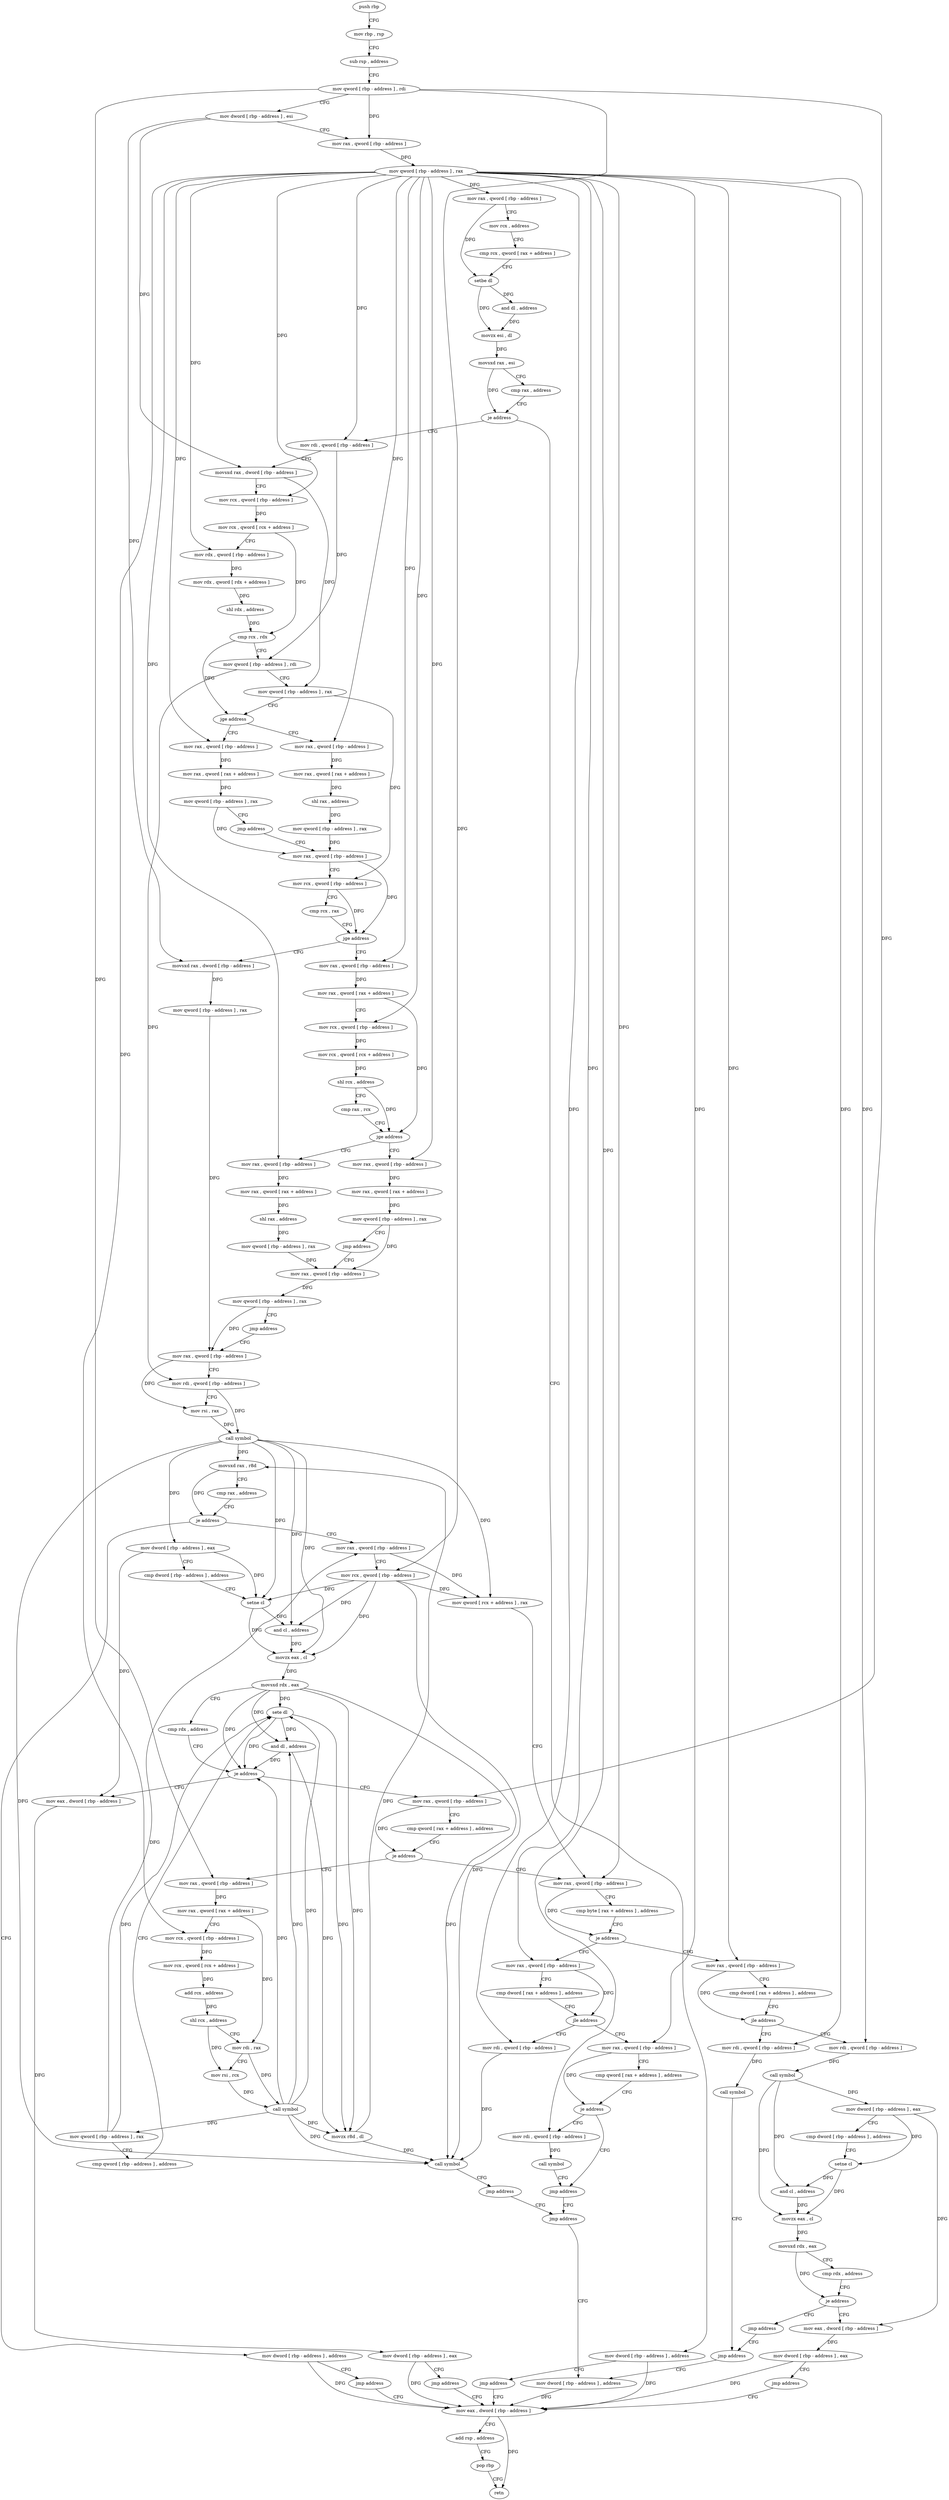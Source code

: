 digraph "func" {
"456688" [label = "push rbp" ]
"456689" [label = "mov rbp , rsp" ]
"456692" [label = "sub rsp , address" ]
"456696" [label = "mov qword [ rbp - address ] , rdi" ]
"456700" [label = "mov dword [ rbp - address ] , esi" ]
"456703" [label = "mov rax , qword [ rbp - address ]" ]
"456707" [label = "mov qword [ rbp - address ] , rax" ]
"456711" [label = "mov rax , qword [ rbp - address ]" ]
"456715" [label = "mov rcx , address" ]
"456725" [label = "cmp rcx , qword [ rax + address ]" ]
"456729" [label = "setbe dl" ]
"456732" [label = "and dl , address" ]
"456735" [label = "movzx esi , dl" ]
"456738" [label = "movsxd rax , esi" ]
"456741" [label = "cmp rax , address" ]
"456745" [label = "je address" ]
"456763" [label = "mov rdi , qword [ rbp - address ]" ]
"456751" [label = "mov dword [ rbp - address ] , address" ]
"456767" [label = "movsxd rax , dword [ rbp - address ]" ]
"456771" [label = "mov rcx , qword [ rbp - address ]" ]
"456775" [label = "mov rcx , qword [ rcx + address ]" ]
"456779" [label = "mov rdx , qword [ rbp - address ]" ]
"456783" [label = "mov rdx , qword [ rdx + address ]" ]
"456787" [label = "shl rdx , address" ]
"456791" [label = "cmp rcx , rdx" ]
"456794" [label = "mov qword [ rbp - address ] , rdi" ]
"456798" [label = "mov qword [ rbp - address ] , rax" ]
"456802" [label = "jge address" ]
"456825" [label = "mov rax , qword [ rbp - address ]" ]
"456808" [label = "mov rax , qword [ rbp - address ]" ]
"456758" [label = "jmp address" ]
"457289" [label = "mov eax , dword [ rbp - address ]" ]
"456829" [label = "mov rax , qword [ rax + address ]" ]
"456833" [label = "shl rax , address" ]
"456837" [label = "mov qword [ rbp - address ] , rax" ]
"456841" [label = "mov rax , qword [ rbp - address ]" ]
"456812" [label = "mov rax , qword [ rax + address ]" ]
"456816" [label = "mov qword [ rbp - address ] , rax" ]
"456820" [label = "jmp address" ]
"457292" [label = "add rsp , address" ]
"457296" [label = "pop rbp" ]
"457297" [label = "retn" ]
"456933" [label = "movsxd rax , dword [ rbp - address ]" ]
"456937" [label = "mov qword [ rbp - address ] , rax" ]
"456941" [label = "mov rax , qword [ rbp - address ]" ]
"456858" [label = "mov rax , qword [ rbp - address ]" ]
"456862" [label = "mov rax , qword [ rax + address ]" ]
"456866" [label = "mov rcx , qword [ rbp - address ]" ]
"456870" [label = "mov rcx , qword [ rcx + address ]" ]
"456874" [label = "shl rcx , address" ]
"456878" [label = "cmp rax , rcx" ]
"456881" [label = "jge address" ]
"456904" [label = "mov rax , qword [ rbp - address ]" ]
"456887" [label = "mov rax , qword [ rbp - address ]" ]
"456845" [label = "mov rcx , qword [ rbp - address ]" ]
"456849" [label = "cmp rcx , rax" ]
"456852" [label = "jge address" ]
"456997" [label = "mov rax , qword [ rbp - address ]" ]
"457001" [label = "cmp qword [ rax + address ] , address" ]
"457009" [label = "je address" ]
"457115" [label = "mov rax , qword [ rbp - address ]" ]
"457015" [label = "mov rax , qword [ rbp - address ]" ]
"456986" [label = "mov eax , dword [ rbp - address ]" ]
"456989" [label = "mov dword [ rbp - address ] , eax" ]
"456992" [label = "jmp address" ]
"456908" [label = "mov rax , qword [ rax + address ]" ]
"456912" [label = "shl rax , address" ]
"456916" [label = "mov qword [ rbp - address ] , rax" ]
"456920" [label = "mov rax , qword [ rbp - address ]" ]
"456891" [label = "mov rax , qword [ rax + address ]" ]
"456895" [label = "mov qword [ rbp - address ] , rax" ]
"456899" [label = "jmp address" ]
"457119" [label = "cmp byte [ rax + address ] , address" ]
"457126" [label = "je address" ]
"457217" [label = "mov rax , qword [ rbp - address ]" ]
"457132" [label = "mov rax , qword [ rbp - address ]" ]
"457019" [label = "mov rax , qword [ rax + address ]" ]
"457026" [label = "mov rcx , qword [ rbp - address ]" ]
"457030" [label = "mov rcx , qword [ rcx + address ]" ]
"457034" [label = "add rcx , address" ]
"457041" [label = "shl rcx , address" ]
"457045" [label = "mov rdi , rax" ]
"457048" [label = "mov rsi , rcx" ]
"457051" [label = "call symbol" ]
"457056" [label = "mov qword [ rbp - address ] , rax" ]
"457060" [label = "cmp qword [ rbp - address ] , address" ]
"457065" [label = "sete dl" ]
"457068" [label = "and dl , address" ]
"457071" [label = "movzx r8d , dl" ]
"457075" [label = "movsxd rax , r8d" ]
"457078" [label = "cmp rax , address" ]
"457082" [label = "je address" ]
"457100" [label = "mov rax , qword [ rbp - address ]" ]
"457088" [label = "mov dword [ rbp - address ] , address" ]
"456945" [label = "mov rdi , qword [ rbp - address ]" ]
"456949" [label = "mov rsi , rax" ]
"456952" [label = "call symbol" ]
"456957" [label = "mov dword [ rbp - address ] , eax" ]
"456960" [label = "cmp dword [ rbp - address ] , address" ]
"456964" [label = "setne cl" ]
"456967" [label = "and cl , address" ]
"456970" [label = "movzx eax , cl" ]
"456973" [label = "movsxd rdx , eax" ]
"456976" [label = "cmp rdx , address" ]
"456980" [label = "je address" ]
"456924" [label = "mov qword [ rbp - address ] , rax" ]
"456928" [label = "jmp address" ]
"457221" [label = "cmp dword [ rax + address ] , address" ]
"457228" [label = "jle address" ]
"457248" [label = "mov rax , qword [ rbp - address ]" ]
"457234" [label = "mov rdi , qword [ rbp - address ]" ]
"457136" [label = "cmp dword [ rax + address ] , address" ]
"457143" [label = "jle address" ]
"457203" [label = "mov rdi , qword [ rbp - address ]" ]
"457149" [label = "mov rdi , qword [ rbp - address ]" ]
"457104" [label = "mov rcx , qword [ rbp - address ]" ]
"457108" [label = "mov qword [ rcx + address ] , rax" ]
"457095" [label = "jmp address" ]
"457252" [label = "cmp qword [ rax + address ] , address" ]
"457257" [label = "je address" ]
"457272" [label = "jmp address" ]
"457263" [label = "mov rdi , qword [ rbp - address ]" ]
"457238" [label = "call symbol" ]
"457243" [label = "jmp address" ]
"457277" [label = "jmp address" ]
"457207" [label = "call symbol" ]
"457212" [label = "jmp address" ]
"457153" [label = "call symbol" ]
"457158" [label = "mov dword [ rbp - address ] , eax" ]
"457161" [label = "cmp dword [ rbp - address ] , address" ]
"457165" [label = "setne cl" ]
"457168" [label = "and cl , address" ]
"457171" [label = "movzx eax , cl" ]
"457174" [label = "movsxd rdx , eax" ]
"457177" [label = "cmp rdx , address" ]
"457181" [label = "je address" ]
"457198" [label = "jmp address" ]
"457187" [label = "mov eax , dword [ rbp - address ]" ]
"457267" [label = "call symbol" ]
"457282" [label = "mov dword [ rbp - address ] , address" ]
"457190" [label = "mov dword [ rbp - address ] , eax" ]
"457193" [label = "jmp address" ]
"456688" -> "456689" [ label = "CFG" ]
"456689" -> "456692" [ label = "CFG" ]
"456692" -> "456696" [ label = "CFG" ]
"456696" -> "456700" [ label = "CFG" ]
"456696" -> "456703" [ label = "DFG" ]
"456696" -> "456997" [ label = "DFG" ]
"456696" -> "457015" [ label = "DFG" ]
"456696" -> "457104" [ label = "DFG" ]
"456700" -> "456703" [ label = "CFG" ]
"456700" -> "456767" [ label = "DFG" ]
"456700" -> "456933" [ label = "DFG" ]
"456703" -> "456707" [ label = "DFG" ]
"456707" -> "456711" [ label = "DFG" ]
"456707" -> "456763" [ label = "DFG" ]
"456707" -> "456771" [ label = "DFG" ]
"456707" -> "456779" [ label = "DFG" ]
"456707" -> "456825" [ label = "DFG" ]
"456707" -> "456808" [ label = "DFG" ]
"456707" -> "456858" [ label = "DFG" ]
"456707" -> "456866" [ label = "DFG" ]
"456707" -> "456904" [ label = "DFG" ]
"456707" -> "456887" [ label = "DFG" ]
"456707" -> "457115" [ label = "DFG" ]
"456707" -> "457026" [ label = "DFG" ]
"456707" -> "457217" [ label = "DFG" ]
"456707" -> "457132" [ label = "DFG" ]
"456707" -> "457248" [ label = "DFG" ]
"456707" -> "457234" [ label = "DFG" ]
"456707" -> "457203" [ label = "DFG" ]
"456707" -> "457149" [ label = "DFG" ]
"456707" -> "457263" [ label = "DFG" ]
"456711" -> "456715" [ label = "CFG" ]
"456711" -> "456729" [ label = "DFG" ]
"456715" -> "456725" [ label = "CFG" ]
"456725" -> "456729" [ label = "CFG" ]
"456729" -> "456732" [ label = "DFG" ]
"456729" -> "456735" [ label = "DFG" ]
"456732" -> "456735" [ label = "DFG" ]
"456735" -> "456738" [ label = "DFG" ]
"456738" -> "456741" [ label = "CFG" ]
"456738" -> "456745" [ label = "DFG" ]
"456741" -> "456745" [ label = "CFG" ]
"456745" -> "456763" [ label = "CFG" ]
"456745" -> "456751" [ label = "CFG" ]
"456763" -> "456767" [ label = "CFG" ]
"456763" -> "456794" [ label = "DFG" ]
"456751" -> "456758" [ label = "CFG" ]
"456751" -> "457289" [ label = "DFG" ]
"456767" -> "456771" [ label = "CFG" ]
"456767" -> "456798" [ label = "DFG" ]
"456771" -> "456775" [ label = "DFG" ]
"456775" -> "456779" [ label = "CFG" ]
"456775" -> "456791" [ label = "DFG" ]
"456779" -> "456783" [ label = "DFG" ]
"456783" -> "456787" [ label = "DFG" ]
"456787" -> "456791" [ label = "DFG" ]
"456791" -> "456794" [ label = "CFG" ]
"456791" -> "456802" [ label = "DFG" ]
"456794" -> "456798" [ label = "CFG" ]
"456794" -> "456945" [ label = "DFG" ]
"456798" -> "456802" [ label = "CFG" ]
"456798" -> "456845" [ label = "DFG" ]
"456802" -> "456825" [ label = "CFG" ]
"456802" -> "456808" [ label = "CFG" ]
"456825" -> "456829" [ label = "DFG" ]
"456808" -> "456812" [ label = "DFG" ]
"456758" -> "457289" [ label = "CFG" ]
"457289" -> "457292" [ label = "CFG" ]
"457289" -> "457297" [ label = "DFG" ]
"456829" -> "456833" [ label = "DFG" ]
"456833" -> "456837" [ label = "DFG" ]
"456837" -> "456841" [ label = "DFG" ]
"456841" -> "456845" [ label = "CFG" ]
"456841" -> "456852" [ label = "DFG" ]
"456812" -> "456816" [ label = "DFG" ]
"456816" -> "456820" [ label = "CFG" ]
"456816" -> "456841" [ label = "DFG" ]
"456820" -> "456841" [ label = "CFG" ]
"457292" -> "457296" [ label = "CFG" ]
"457296" -> "457297" [ label = "CFG" ]
"456933" -> "456937" [ label = "DFG" ]
"456937" -> "456941" [ label = "DFG" ]
"456941" -> "456945" [ label = "CFG" ]
"456941" -> "456949" [ label = "DFG" ]
"456858" -> "456862" [ label = "DFG" ]
"456862" -> "456866" [ label = "CFG" ]
"456862" -> "456881" [ label = "DFG" ]
"456866" -> "456870" [ label = "DFG" ]
"456870" -> "456874" [ label = "DFG" ]
"456874" -> "456878" [ label = "CFG" ]
"456874" -> "456881" [ label = "DFG" ]
"456878" -> "456881" [ label = "CFG" ]
"456881" -> "456904" [ label = "CFG" ]
"456881" -> "456887" [ label = "CFG" ]
"456904" -> "456908" [ label = "DFG" ]
"456887" -> "456891" [ label = "DFG" ]
"456845" -> "456849" [ label = "CFG" ]
"456845" -> "456852" [ label = "DFG" ]
"456849" -> "456852" [ label = "CFG" ]
"456852" -> "456933" [ label = "CFG" ]
"456852" -> "456858" [ label = "CFG" ]
"456997" -> "457001" [ label = "CFG" ]
"456997" -> "457009" [ label = "DFG" ]
"457001" -> "457009" [ label = "CFG" ]
"457009" -> "457115" [ label = "CFG" ]
"457009" -> "457015" [ label = "CFG" ]
"457115" -> "457119" [ label = "CFG" ]
"457115" -> "457126" [ label = "DFG" ]
"457015" -> "457019" [ label = "DFG" ]
"456986" -> "456989" [ label = "DFG" ]
"456989" -> "456992" [ label = "CFG" ]
"456989" -> "457289" [ label = "DFG" ]
"456992" -> "457289" [ label = "CFG" ]
"456908" -> "456912" [ label = "DFG" ]
"456912" -> "456916" [ label = "DFG" ]
"456916" -> "456920" [ label = "DFG" ]
"456920" -> "456924" [ label = "DFG" ]
"456891" -> "456895" [ label = "DFG" ]
"456895" -> "456899" [ label = "CFG" ]
"456895" -> "456920" [ label = "DFG" ]
"456899" -> "456920" [ label = "CFG" ]
"457119" -> "457126" [ label = "CFG" ]
"457126" -> "457217" [ label = "CFG" ]
"457126" -> "457132" [ label = "CFG" ]
"457217" -> "457221" [ label = "CFG" ]
"457217" -> "457228" [ label = "DFG" ]
"457132" -> "457136" [ label = "CFG" ]
"457132" -> "457143" [ label = "DFG" ]
"457019" -> "457026" [ label = "CFG" ]
"457019" -> "457045" [ label = "DFG" ]
"457026" -> "457030" [ label = "DFG" ]
"457030" -> "457034" [ label = "DFG" ]
"457034" -> "457041" [ label = "DFG" ]
"457041" -> "457045" [ label = "CFG" ]
"457041" -> "457048" [ label = "DFG" ]
"457045" -> "457048" [ label = "CFG" ]
"457045" -> "457051" [ label = "DFG" ]
"457048" -> "457051" [ label = "DFG" ]
"457051" -> "457056" [ label = "DFG" ]
"457051" -> "456980" [ label = "DFG" ]
"457051" -> "457065" [ label = "DFG" ]
"457051" -> "457068" [ label = "DFG" ]
"457051" -> "457071" [ label = "DFG" ]
"457051" -> "457238" [ label = "DFG" ]
"457056" -> "457060" [ label = "CFG" ]
"457056" -> "457065" [ label = "DFG" ]
"457056" -> "457100" [ label = "DFG" ]
"457060" -> "457065" [ label = "CFG" ]
"457065" -> "457068" [ label = "DFG" ]
"457065" -> "456980" [ label = "DFG" ]
"457065" -> "457071" [ label = "DFG" ]
"457068" -> "457071" [ label = "DFG" ]
"457068" -> "456980" [ label = "DFG" ]
"457071" -> "457075" [ label = "DFG" ]
"457071" -> "457238" [ label = "DFG" ]
"457075" -> "457078" [ label = "CFG" ]
"457075" -> "457082" [ label = "DFG" ]
"457078" -> "457082" [ label = "CFG" ]
"457082" -> "457100" [ label = "CFG" ]
"457082" -> "457088" [ label = "CFG" ]
"457100" -> "457104" [ label = "CFG" ]
"457100" -> "457108" [ label = "DFG" ]
"457088" -> "457095" [ label = "CFG" ]
"457088" -> "457289" [ label = "DFG" ]
"456945" -> "456949" [ label = "CFG" ]
"456945" -> "456952" [ label = "DFG" ]
"456949" -> "456952" [ label = "DFG" ]
"456952" -> "456957" [ label = "DFG" ]
"456952" -> "456964" [ label = "DFG" ]
"456952" -> "456967" [ label = "DFG" ]
"456952" -> "456970" [ label = "DFG" ]
"456952" -> "457108" [ label = "DFG" ]
"456952" -> "457238" [ label = "DFG" ]
"456952" -> "457075" [ label = "DFG" ]
"456957" -> "456960" [ label = "CFG" ]
"456957" -> "456964" [ label = "DFG" ]
"456957" -> "456986" [ label = "DFG" ]
"456960" -> "456964" [ label = "CFG" ]
"456964" -> "456967" [ label = "DFG" ]
"456964" -> "456970" [ label = "DFG" ]
"456967" -> "456970" [ label = "DFG" ]
"456970" -> "456973" [ label = "DFG" ]
"456973" -> "456976" [ label = "CFG" ]
"456973" -> "456980" [ label = "DFG" ]
"456973" -> "457065" [ label = "DFG" ]
"456973" -> "457068" [ label = "DFG" ]
"456973" -> "457071" [ label = "DFG" ]
"456973" -> "457238" [ label = "DFG" ]
"456976" -> "456980" [ label = "CFG" ]
"456980" -> "456997" [ label = "CFG" ]
"456980" -> "456986" [ label = "CFG" ]
"456924" -> "456928" [ label = "CFG" ]
"456924" -> "456941" [ label = "DFG" ]
"456928" -> "456941" [ label = "CFG" ]
"457221" -> "457228" [ label = "CFG" ]
"457228" -> "457248" [ label = "CFG" ]
"457228" -> "457234" [ label = "CFG" ]
"457248" -> "457252" [ label = "CFG" ]
"457248" -> "457257" [ label = "DFG" ]
"457234" -> "457238" [ label = "DFG" ]
"457136" -> "457143" [ label = "CFG" ]
"457143" -> "457203" [ label = "CFG" ]
"457143" -> "457149" [ label = "CFG" ]
"457203" -> "457207" [ label = "DFG" ]
"457149" -> "457153" [ label = "DFG" ]
"457104" -> "457108" [ label = "DFG" ]
"457104" -> "456967" [ label = "DFG" ]
"457104" -> "456970" [ label = "DFG" ]
"457104" -> "456964" [ label = "DFG" ]
"457104" -> "457238" [ label = "DFG" ]
"457108" -> "457115" [ label = "CFG" ]
"457095" -> "457289" [ label = "CFG" ]
"457252" -> "457257" [ label = "CFG" ]
"457257" -> "457272" [ label = "CFG" ]
"457257" -> "457263" [ label = "CFG" ]
"457272" -> "457277" [ label = "CFG" ]
"457263" -> "457267" [ label = "DFG" ]
"457238" -> "457243" [ label = "CFG" ]
"457243" -> "457277" [ label = "CFG" ]
"457277" -> "457282" [ label = "CFG" ]
"457207" -> "457212" [ label = "CFG" ]
"457212" -> "457282" [ label = "CFG" ]
"457153" -> "457158" [ label = "DFG" ]
"457153" -> "457168" [ label = "DFG" ]
"457153" -> "457171" [ label = "DFG" ]
"457158" -> "457161" [ label = "CFG" ]
"457158" -> "457165" [ label = "DFG" ]
"457158" -> "457187" [ label = "DFG" ]
"457161" -> "457165" [ label = "CFG" ]
"457165" -> "457168" [ label = "DFG" ]
"457165" -> "457171" [ label = "DFG" ]
"457168" -> "457171" [ label = "DFG" ]
"457171" -> "457174" [ label = "DFG" ]
"457174" -> "457177" [ label = "CFG" ]
"457174" -> "457181" [ label = "DFG" ]
"457177" -> "457181" [ label = "CFG" ]
"457181" -> "457198" [ label = "CFG" ]
"457181" -> "457187" [ label = "CFG" ]
"457198" -> "457212" [ label = "CFG" ]
"457187" -> "457190" [ label = "DFG" ]
"457267" -> "457272" [ label = "CFG" ]
"457282" -> "457289" [ label = "DFG" ]
"457190" -> "457193" [ label = "CFG" ]
"457190" -> "457289" [ label = "DFG" ]
"457193" -> "457289" [ label = "CFG" ]
}
